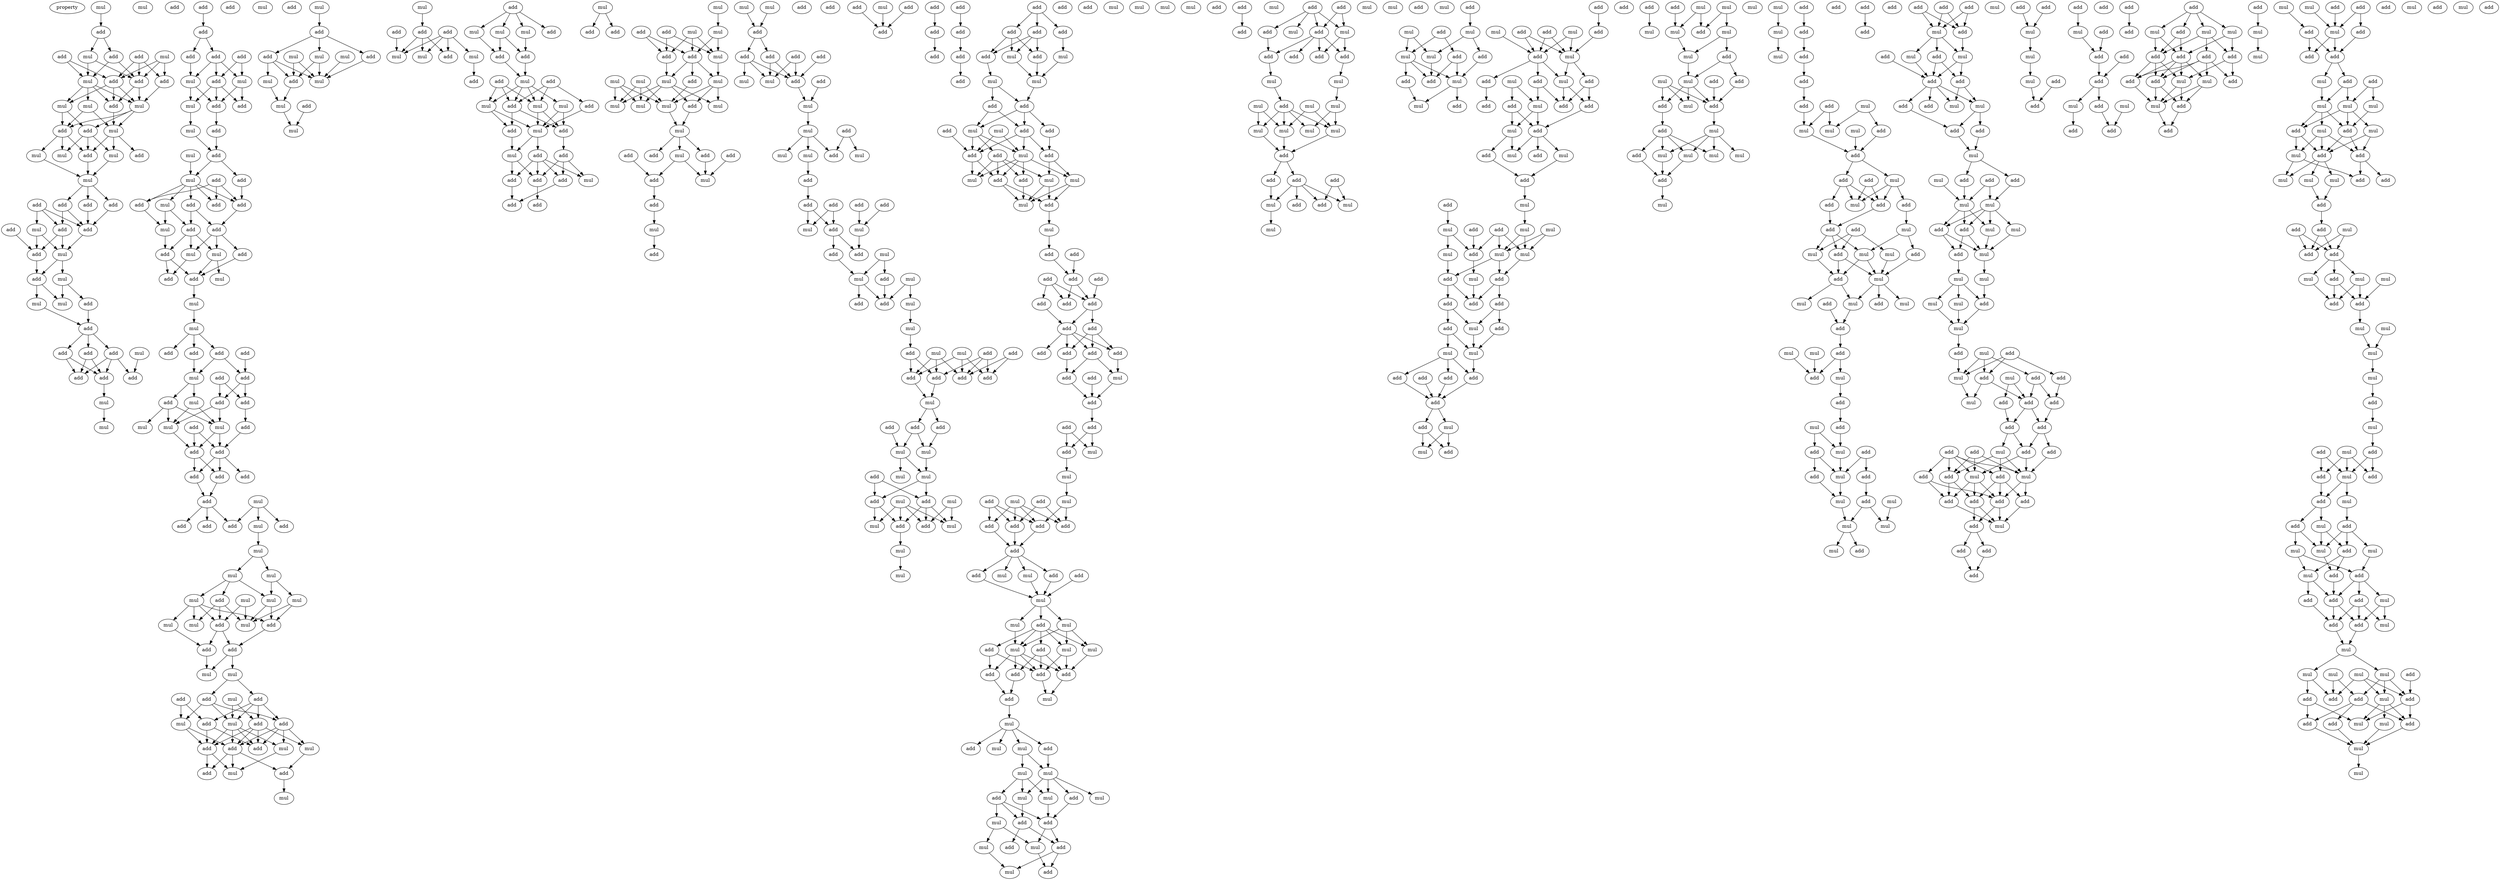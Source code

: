digraph {
    node [fontcolor=black]
    property [mul=2,lf=1.8]
    0 [ label = mul ];
    1 [ label = mul ];
    2 [ label = add ];
    3 [ label = add ];
    4 [ label = add ];
    5 [ label = add ];
    6 [ label = add ];
    7 [ label = mul ];
    8 [ label = mul ];
    9 [ label = add ];
    10 [ label = add ];
    11 [ label = mul ];
    12 [ label = add ];
    13 [ label = add ];
    14 [ label = mul ];
    15 [ label = mul ];
    16 [ label = mul ];
    17 [ label = add ];
    18 [ label = mul ];
    19 [ label = add ];
    20 [ label = add ];
    21 [ label = mul ];
    22 [ label = add ];
    23 [ label = mul ];
    24 [ label = mul ];
    25 [ label = mul ];
    26 [ label = add ];
    27 [ label = add ];
    28 [ label = add ];
    29 [ label = add ];
    30 [ label = add ];
    31 [ label = add ];
    32 [ label = add ];
    33 [ label = mul ];
    34 [ label = mul ];
    35 [ label = add ];
    36 [ label = mul ];
    37 [ label = add ];
    38 [ label = add ];
    39 [ label = mul ];
    40 [ label = mul ];
    41 [ label = add ];
    42 [ label = mul ];
    43 [ label = add ];
    44 [ label = add ];
    45 [ label = add ];
    46 [ label = add ];
    47 [ label = add ];
    48 [ label = add ];
    49 [ label = mul ];
    50 [ label = add ];
    51 [ label = mul ];
    52 [ label = add ];
    53 [ label = add ];
    54 [ label = add ];
    55 [ label = add ];
    56 [ label = mul ];
    57 [ label = mul ];
    58 [ label = add ];
    59 [ label = mul ];
    60 [ label = add ];
    61 [ label = add ];
    62 [ label = mul ];
    63 [ label = add ];
    64 [ label = add ];
    65 [ label = mul ];
    66 [ label = add ];
    67 [ label = add ];
    68 [ label = mul ];
    69 [ label = mul ];
    70 [ label = add ];
    71 [ label = add ];
    72 [ label = add ];
    73 [ label = add ];
    74 [ label = mul ];
    75 [ label = add ];
    76 [ label = add ];
    77 [ label = add ];
    78 [ label = mul ];
    79 [ label = add ];
    80 [ label = add ];
    81 [ label = mul ];
    82 [ label = add ];
    83 [ label = add ];
    84 [ label = mul ];
    85 [ label = mul ];
    86 [ label = mul ];
    87 [ label = add ];
    88 [ label = add ];
    89 [ label = add ];
    90 [ label = add ];
    91 [ label = mul ];
    92 [ label = add ];
    93 [ label = add ];
    94 [ label = mul ];
    95 [ label = add ];
    96 [ label = add ];
    97 [ label = add ];
    98 [ label = add ];
    99 [ label = mul ];
    100 [ label = mul ];
    101 [ label = mul ];
    102 [ label = add ];
    103 [ label = add ];
    104 [ label = add ];
    105 [ label = add ];
    106 [ label = add ];
    107 [ label = add ];
    108 [ label = add ];
    109 [ label = mul ];
    110 [ label = add ];
    111 [ label = add ];
    112 [ label = add ];
    113 [ label = mul ];
    114 [ label = add ];
    115 [ label = mul ];
    116 [ label = mul ];
    117 [ label = mul ];
    118 [ label = mul ];
    119 [ label = add ];
    120 [ label = mul ];
    121 [ label = mul ];
    122 [ label = mul ];
    123 [ label = add ];
    124 [ label = add ];
    125 [ label = mul ];
    126 [ label = mul ];
    127 [ label = mul ];
    128 [ label = add ];
    129 [ label = mul ];
    130 [ label = add ];
    131 [ label = mul ];
    132 [ label = mul ];
    133 [ label = add ];
    134 [ label = add ];
    135 [ label = add ];
    136 [ label = mul ];
    137 [ label = mul ];
    138 [ label = add ];
    139 [ label = add ];
    140 [ label = add ];
    141 [ label = mul ];
    142 [ label = add ];
    143 [ label = add ];
    144 [ label = mul ];
    145 [ label = mul ];
    146 [ label = add ];
    147 [ label = add ];
    148 [ label = mul ];
    149 [ label = add ];
    150 [ label = mul ];
    151 [ label = add ];
    152 [ label = mul ];
    153 [ label = add ];
    154 [ label = add ];
    155 [ label = add ];
    156 [ label = mul ];
    157 [ label = mul ];
    158 [ label = mul ];
    159 [ label = mul ];
    160 [ label = add ];
    161 [ label = mul ];
    162 [ label = mul ];
    163 [ label = add ];
    164 [ label = mul ];
    165 [ label = mul ];
    166 [ label = add ];
    167 [ label = add ];
    168 [ label = add ];
    169 [ label = mul ];
    170 [ label = mul ];
    171 [ label = mul ];
    172 [ label = add ];
    173 [ label = add ];
    174 [ label = add ];
    175 [ label = mul ];
    176 [ label = mul ];
    177 [ label = mul ];
    178 [ label = add ];
    179 [ label = add ];
    180 [ label = add ];
    181 [ label = add ];
    182 [ label = add ];
    183 [ label = mul ];
    184 [ label = mul ];
    185 [ label = mul ];
    186 [ label = mul ];
    187 [ label = add ];
    188 [ label = add ];
    189 [ label = mul ];
    190 [ label = add ];
    191 [ label = add ];
    192 [ label = add ];
    193 [ label = add ];
    194 [ label = mul ];
    195 [ label = add ];
    196 [ label = mul ];
    197 [ label = add ];
    198 [ label = add ];
    199 [ label = add ];
    200 [ label = add ];
    201 [ label = mul ];
    202 [ label = add ];
    203 [ label = add ];
    204 [ label = mul ];
    205 [ label = add ];
    206 [ label = mul ];
    207 [ label = add ];
    208 [ label = mul ];
    209 [ label = mul ];
    210 [ label = add ];
    211 [ label = add ];
    212 [ label = mul ];
    213 [ label = add ];
    214 [ label = mul ];
    215 [ label = mul ];
    216 [ label = mul ];
    217 [ label = mul ];
    218 [ label = mul ];
    219 [ label = mul ];
    220 [ label = mul ];
    221 [ label = add ];
    222 [ label = mul ];
    223 [ label = add ];
    224 [ label = add ];
    225 [ label = mul ];
    226 [ label = add ];
    227 [ label = add ];
    228 [ label = add ];
    229 [ label = mul ];
    230 [ label = add ];
    231 [ label = mul ];
    232 [ label = mul ];
    233 [ label = add ];
    234 [ label = mul ];
    235 [ label = add ];
    236 [ label = add ];
    237 [ label = add ];
    238 [ label = add ];
    239 [ label = add ];
    240 [ label = add ];
    241 [ label = mul ];
    242 [ label = add ];
    243 [ label = mul ];
    244 [ label = mul ];
    245 [ label = add ];
    246 [ label = mul ];
    247 [ label = add ];
    248 [ label = mul ];
    249 [ label = mul ];
    250 [ label = mul ];
    251 [ label = add ];
    252 [ label = add ];
    253 [ label = add ];
    254 [ label = add ];
    255 [ label = add ];
    256 [ label = add ];
    257 [ label = mul ];
    258 [ label = mul ];
    259 [ label = mul ];
    260 [ label = add ];
    261 [ label = add ];
    262 [ label = add ];
    263 [ label = mul ];
    264 [ label = mul ];
    265 [ label = mul ];
    266 [ label = add ];
    267 [ label = add ];
    268 [ label = mul ];
    269 [ label = add ];
    270 [ label = mul ];
    271 [ label = add ];
    272 [ label = mul ];
    273 [ label = add ];
    274 [ label = add ];
    275 [ label = add ];
    276 [ label = add ];
    277 [ label = add ];
    278 [ label = mul ];
    279 [ label = add ];
    280 [ label = add ];
    281 [ label = add ];
    282 [ label = add ];
    283 [ label = mul ];
    284 [ label = mul ];
    285 [ label = mul ];
    286 [ label = mul ];
    287 [ label = add ];
    288 [ label = add ];
    289 [ label = add ];
    290 [ label = mul ];
    291 [ label = mul ];
    292 [ label = add ];
    293 [ label = add ];
    294 [ label = add ];
    295 [ label = mul ];
    296 [ label = mul ];
    297 [ label = mul ];
    298 [ label = add ];
    299 [ label = mul ];
    300 [ label = mul ];
    301 [ label = add ];
    302 [ label = add ];
    303 [ label = add ];
    304 [ label = add ];
    305 [ label = add ];
    306 [ label = add ];
    307 [ label = add ];
    308 [ label = add ];
    309 [ label = add ];
    310 [ label = add ];
    311 [ label = add ];
    312 [ label = add ];
    313 [ label = add ];
    314 [ label = add ];
    315 [ label = mul ];
    316 [ label = mul ];
    317 [ label = add ];
    318 [ label = mul ];
    319 [ label = mul ];
    320 [ label = add ];
    321 [ label = add ];
    322 [ label = mul ];
    323 [ label = add ];
    324 [ label = add ];
    325 [ label = add ];
    326 [ label = mul ];
    327 [ label = add ];
    328 [ label = add ];
    329 [ label = add ];
    330 [ label = mul ];
    331 [ label = add ];
    332 [ label = mul ];
    333 [ label = mul ];
    334 [ label = add ];
    335 [ label = mul ];
    336 [ label = add ];
    337 [ label = mul ];
    338 [ label = add ];
    339 [ label = mul ];
    340 [ label = add ];
    341 [ label = add ];
    342 [ label = add ];
    343 [ label = add ];
    344 [ label = add ];
    345 [ label = add ];
    346 [ label = add ];
    347 [ label = add ];
    348 [ label = add ];
    349 [ label = add ];
    350 [ label = add ];
    351 [ label = add ];
    352 [ label = add ];
    353 [ label = add ];
    354 [ label = mul ];
    355 [ label = add ];
    356 [ label = add ];
    357 [ label = add ];
    358 [ label = add ];
    359 [ label = add ];
    360 [ label = add ];
    361 [ label = mul ];
    362 [ label = mul ];
    363 [ label = mul ];
    364 [ label = add ];
    365 [ label = mul ];
    366 [ label = mul ];
    367 [ label = mul ];
    368 [ label = add ];
    369 [ label = add ];
    370 [ label = mul ];
    371 [ label = add ];
    372 [ label = add ];
    373 [ label = add ];
    374 [ label = add ];
    375 [ label = add ];
    376 [ label = mul ];
    377 [ label = add ];
    378 [ label = add ];
    379 [ label = add ];
    380 [ label = mul ];
    381 [ label = mul ];
    382 [ label = mul ];
    383 [ label = add ];
    384 [ label = mul ];
    385 [ label = mul ];
    386 [ label = add ];
    387 [ label = add ];
    388 [ label = mul ];
    389 [ label = mul ];
    390 [ label = add ];
    391 [ label = add ];
    392 [ label = add ];
    393 [ label = add ];
    394 [ label = add ];
    395 [ label = mul ];
    396 [ label = mul ];
    397 [ label = add ];
    398 [ label = mul ];
    399 [ label = mul ];
    400 [ label = add ];
    401 [ label = mul ];
    402 [ label = mul ];
    403 [ label = mul ];
    404 [ label = mul ];
    405 [ label = mul ];
    406 [ label = add ];
    407 [ label = add ];
    408 [ label = mul ];
    409 [ label = add ];
    410 [ label = add ];
    411 [ label = mul ];
    412 [ label = add ];
    413 [ label = mul ];
    414 [ label = add ];
    415 [ label = mul ];
    416 [ label = add ];
    417 [ label = mul ];
    418 [ label = add ];
    419 [ label = add ];
    420 [ label = add ];
    421 [ label = mul ];
    422 [ label = add ];
    423 [ label = add ];
    424 [ label = add ];
    425 [ label = add ];
    426 [ label = mul ];
    427 [ label = mul ];
    428 [ label = add ];
    429 [ label = add ];
    430 [ label = add ];
    431 [ label = add ];
    432 [ label = mul ];
    433 [ label = mul ];
    434 [ label = mul ];
    435 [ label = mul ];
    436 [ label = add ];
    437 [ label = mul ];
    438 [ label = mul ];
    439 [ label = mul ];
    440 [ label = mul ];
    441 [ label = mul ];
    442 [ label = add ];
    443 [ label = add ];
    444 [ label = add ];
    445 [ label = add ];
    446 [ label = add ];
    447 [ label = mul ];
    448 [ label = mul ];
    449 [ label = add ];
    450 [ label = mul ];
    451 [ label = mul ];
    452 [ label = mul ];
    453 [ label = add ];
    454 [ label = mul ];
    455 [ label = add ];
    456 [ label = mul ];
    457 [ label = add ];
    458 [ label = mul ];
    459 [ label = mul ];
    460 [ label = mul ];
    461 [ label = add ];
    462 [ label = add ];
    463 [ label = mul ];
    464 [ label = add ];
    465 [ label = add ];
    466 [ label = mul ];
    467 [ label = add ];
    468 [ label = add ];
    469 [ label = add ];
    470 [ label = mul ];
    471 [ label = mul ];
    472 [ label = add ];
    473 [ label = add ];
    474 [ label = add ];
    475 [ label = mul ];
    476 [ label = mul ];
    477 [ label = add ];
    478 [ label = add ];
    479 [ label = add ];
    480 [ label = mul ];
    481 [ label = mul ];
    482 [ label = add ];
    483 [ label = add ];
    484 [ label = add ];
    485 [ label = add ];
    486 [ label = mul ];
    487 [ label = add ];
    488 [ label = add ];
    489 [ label = add ];
    490 [ label = mul ];
    491 [ label = add ];
    492 [ label = mul ];
    493 [ label = add ];
    494 [ label = add ];
    495 [ label = mul ];
    496 [ label = mul ];
    497 [ label = mul ];
    498 [ label = add ];
    499 [ label = add ];
    500 [ label = mul ];
    501 [ label = mul ];
    502 [ label = mul ];
    503 [ label = add ];
    504 [ label = mul ];
    505 [ label = add ];
    506 [ label = mul ];
    507 [ label = add ];
    508 [ label = add ];
    509 [ label = add ];
    510 [ label = add ];
    511 [ label = add ];
    512 [ label = add ];
    513 [ label = mul ];
    514 [ label = mul ];
    515 [ label = mul ];
    516 [ label = add ];
    517 [ label = add ];
    518 [ label = add ];
    519 [ label = add ];
    520 [ label = add ];
    521 [ label = mul ];
    522 [ label = add ];
    523 [ label = add ];
    524 [ label = add ];
    525 [ label = mul ];
    526 [ label = mul ];
    527 [ label = add ];
    528 [ label = mul ];
    529 [ label = mul ];
    530 [ label = add ];
    531 [ label = mul ];
    532 [ label = mul ];
    533 [ label = mul ];
    534 [ label = add ];
    535 [ label = mul ];
    536 [ label = add ];
    537 [ label = mul ];
    538 [ label = add ];
    539 [ label = mul ];
    540 [ label = add ];
    541 [ label = mul ];
    542 [ label = add ];
    543 [ label = mul ];
    544 [ label = add ];
    545 [ label = mul ];
    546 [ label = mul ];
    547 [ label = add ];
    548 [ label = mul ];
    549 [ label = mul ];
    550 [ label = add ];
    551 [ label = mul ];
    552 [ label = mul ];
    553 [ label = add ];
    554 [ label = add ];
    555 [ label = mul ];
    556 [ label = add ];
    557 [ label = mul ];
    558 [ label = add ];
    559 [ label = add ];
    560 [ label = add ];
    561 [ label = mul ];
    562 [ label = add ];
    563 [ label = mul ];
    564 [ label = mul ];
    565 [ label = add ];
    566 [ label = mul ];
    567 [ label = add ];
    568 [ label = add ];
    569 [ label = mul ];
    570 [ label = add ];
    571 [ label = add ];
    572 [ label = mul ];
    573 [ label = add ];
    574 [ label = add ];
    575 [ label = add ];
    576 [ label = mul ];
    577 [ label = add ];
    578 [ label = mul ];
    579 [ label = add ];
    580 [ label = mul ];
    581 [ label = add ];
    582 [ label = mul ];
    583 [ label = mul ];
    584 [ label = add ];
    585 [ label = mul ];
    586 [ label = mul ];
    587 [ label = add ];
    588 [ label = add ];
    589 [ label = mul ];
    590 [ label = add ];
    591 [ label = add ];
    592 [ label = mul ];
    593 [ label = mul ];
    594 [ label = add ];
    595 [ label = add ];
    596 [ label = add ];
    597 [ label = mul ];
    598 [ label = add ];
    599 [ label = mul ];
    600 [ label = add ];
    601 [ label = add ];
    602 [ label = add ];
    603 [ label = mul ];
    604 [ label = add ];
    605 [ label = mul ];
    606 [ label = add ];
    607 [ label = add ];
    608 [ label = mul ];
    609 [ label = add ];
    610 [ label = mul ];
    611 [ label = mul ];
    612 [ label = mul ];
    613 [ label = add ];
    614 [ label = mul ];
    615 [ label = add ];
    616 [ label = add ];
    617 [ label = add ];
    618 [ label = mul ];
    619 [ label = add ];
    620 [ label = add ];
    621 [ label = mul ];
    622 [ label = add ];
    623 [ label = mul ];
    624 [ label = mul ];
    625 [ label = add ];
    626 [ label = add ];
    627 [ label = mul ];
    628 [ label = add ];
    629 [ label = add ];
    630 [ label = mul ];
    631 [ label = add ];
    632 [ label = add ];
    633 [ label = mul ];
    634 [ label = mul ];
    635 [ label = add ];
    636 [ label = add ];
    637 [ label = add ];
    638 [ label = mul ];
    639 [ label = mul ];
    640 [ label = mul ];
    641 [ label = mul ];
    642 [ label = add ];
    643 [ label = add ];
    644 [ label = mul ];
    645 [ label = add ];
    646 [ label = mul ];
    647 [ label = mul ];
    648 [ label = add ];
    649 [ label = mul ];
    650 [ label = mul ];
    651 [ label = mul ];
    652 [ label = add ];
    653 [ label = mul ];
    654 [ label = add ];
    655 [ label = mul ];
    656 [ label = mul ];
    657 [ label = add ];
    658 [ label = add ];
    659 [ label = add ];
    660 [ label = add ];
    661 [ label = add ];
    662 [ label = add ];
    663 [ label = mul ];
    664 [ label = add ];
    665 [ label = add ];
    666 [ label = mul ];
    667 [ label = add ];
    668 [ label = add ];
    669 [ label = add ];
    670 [ label = add ];
    671 [ label = add ];
    672 [ label = mul ];
    673 [ label = add ];
    674 [ label = add ];
    675 [ label = mul ];
    676 [ label = add ];
    677 [ label = add ];
    678 [ label = add ];
    679 [ label = add ];
    680 [ label = mul ];
    681 [ label = add ];
    682 [ label = add ];
    683 [ label = add ];
    684 [ label = add ];
    685 [ label = add ];
    686 [ label = add ];
    687 [ label = mul ];
    688 [ label = mul ];
    689 [ label = add ];
    690 [ label = mul ];
    691 [ label = add ];
    692 [ label = add ];
    693 [ label = mul ];
    694 [ label = add ];
    695 [ label = add ];
    696 [ label = add ];
    697 [ label = add ];
    698 [ label = mul ];
    699 [ label = mul ];
    700 [ label = add ];
    701 [ label = add ];
    702 [ label = add ];
    703 [ label = add ];
    704 [ label = add ];
    705 [ label = add ];
    706 [ label = add ];
    707 [ label = mul ];
    708 [ label = add ];
    709 [ label = mul ];
    710 [ label = mul ];
    711 [ label = add ];
    712 [ label = add ];
    713 [ label = add ];
    714 [ label = add ];
    715 [ label = add ];
    716 [ label = add ];
    717 [ label = mul ];
    718 [ label = mul ];
    719 [ label = add ];
    720 [ label = add ];
    721 [ label = add ];
    722 [ label = mul ];
    723 [ label = add ];
    724 [ label = mul ];
    725 [ label = mul ];
    726 [ label = mul ];
    727 [ label = mul ];
    728 [ label = add ];
    729 [ label = add ];
    730 [ label = add ];
    731 [ label = mul ];
    732 [ label = add ];
    733 [ label = add ];
    734 [ label = add ];
    735 [ label = add ];
    736 [ label = add ];
    737 [ label = add ];
    738 [ label = mul ];
    739 [ label = mul ];
    740 [ label = mul ];
    741 [ label = mul ];
    742 [ label = add ];
    743 [ label = mul ];
    744 [ label = mul ];
    745 [ label = add ];
    746 [ label = add ];
    747 [ label = add ];
    748 [ label = mul ];
    749 [ label = mul ];
    750 [ label = mul ];
    751 [ label = add ];
    752 [ label = mul ];
    753 [ label = add ];
    754 [ label = add ];
    755 [ label = add ];
    756 [ label = add ];
    757 [ label = mul ];
    758 [ label = add ];
    759 [ label = add ];
    760 [ label = mul ];
    761 [ label = add ];
    762 [ label = mul ];
    763 [ label = mul ];
    764 [ label = add ];
    765 [ label = add ];
    766 [ label = mul ];
    767 [ label = mul ];
    768 [ label = mul ];
    769 [ label = mul ];
    770 [ label = add ];
    771 [ label = mul ];
    772 [ label = add ];
    773 [ label = mul ];
    774 [ label = mul ];
    775 [ label = mul ];
    776 [ label = add ];
    777 [ label = add ];
    778 [ label = add ];
    779 [ label = add ];
    780 [ label = mul ];
    781 [ label = add ];
    782 [ label = mul ];
    783 [ label = add ];
    784 [ label = mul ];
    785 [ label = add ];
    786 [ label = add ];
    787 [ label = mul ];
    788 [ label = add ];
    789 [ label = mul ];
    790 [ label = mul ];
    791 [ label = add ];
    792 [ label = add ];
    793 [ label = mul ];
    794 [ label = add ];
    795 [ label = add ];
    796 [ label = mul ];
    797 [ label = add ];
    798 [ label = add ];
    799 [ label = mul ];
    800 [ label = add ];
    801 [ label = mul ];
    802 [ label = mul ];
    803 [ label = mul ];
    804 [ label = mul ];
    805 [ label = add ];
    806 [ label = mul ];
    807 [ label = add ];
    808 [ label = add ];
    809 [ label = add ];
    810 [ label = mul ];
    811 [ label = add ];
    812 [ label = mul ];
    813 [ label = add ];
    814 [ label = add ];
    815 [ label = add ];
    816 [ label = mul ];
    817 [ label = mul ];
    818 [ label = mul ];
    0 -> 3 [ name = 0 ];
    3 -> 5 [ name = 1 ];
    3 -> 7 [ name = 2 ];
    4 -> 10 [ name = 3 ];
    4 -> 11 [ name = 4 ];
    5 -> 9 [ name = 5 ];
    5 -> 11 [ name = 6 ];
    6 -> 9 [ name = 7 ];
    6 -> 10 [ name = 8 ];
    6 -> 12 [ name = 9 ];
    7 -> 9 [ name = 10 ];
    7 -> 11 [ name = 11 ];
    8 -> 9 [ name = 12 ];
    8 -> 10 [ name = 13 ];
    8 -> 12 [ name = 14 ];
    9 -> 13 [ name = 15 ];
    9 -> 16 [ name = 16 ];
    10 -> 13 [ name = 17 ];
    10 -> 14 [ name = 18 ];
    10 -> 16 [ name = 19 ];
    11 -> 13 [ name = 20 ];
    11 -> 14 [ name = 21 ];
    11 -> 15 [ name = 22 ];
    11 -> 16 [ name = 23 ];
    12 -> 16 [ name = 24 ];
    13 -> 18 [ name = 25 ];
    14 -> 17 [ name = 26 ];
    14 -> 19 [ name = 27 ];
    15 -> 18 [ name = 28 ];
    15 -> 19 [ name = 29 ];
    16 -> 17 [ name = 30 ];
    16 -> 18 [ name = 31 ];
    16 -> 19 [ name = 32 ];
    17 -> 20 [ name = 33 ];
    17 -> 21 [ name = 34 ];
    17 -> 23 [ name = 35 ];
    18 -> 20 [ name = 36 ];
    18 -> 21 [ name = 37 ];
    18 -> 22 [ name = 38 ];
    19 -> 20 [ name = 39 ];
    19 -> 23 [ name = 40 ];
    19 -> 24 [ name = 41 ];
    20 -> 25 [ name = 42 ];
    21 -> 25 [ name = 43 ];
    24 -> 25 [ name = 44 ];
    25 -> 26 [ name = 45 ];
    25 -> 27 [ name = 46 ];
    25 -> 29 [ name = 47 ];
    26 -> 30 [ name = 48 ];
    27 -> 30 [ name = 49 ];
    27 -> 32 [ name = 50 ];
    28 -> 30 [ name = 51 ];
    28 -> 32 [ name = 52 ];
    28 -> 33 [ name = 53 ];
    29 -> 30 [ name = 54 ];
    30 -> 34 [ name = 55 ];
    31 -> 35 [ name = 56 ];
    32 -> 34 [ name = 57 ];
    32 -> 35 [ name = 58 ];
    33 -> 34 [ name = 59 ];
    33 -> 35 [ name = 60 ];
    34 -> 36 [ name = 61 ];
    34 -> 37 [ name = 62 ];
    35 -> 37 [ name = 63 ];
    36 -> 38 [ name = 64 ];
    36 -> 39 [ name = 65 ];
    37 -> 39 [ name = 66 ];
    37 -> 40 [ name = 67 ];
    38 -> 41 [ name = 68 ];
    40 -> 41 [ name = 69 ];
    41 -> 43 [ name = 70 ];
    41 -> 44 [ name = 71 ];
    41 -> 45 [ name = 72 ];
    42 -> 47 [ name = 73 ];
    43 -> 46 [ name = 74 ];
    43 -> 48 [ name = 75 ];
    44 -> 46 [ name = 76 ];
    44 -> 48 [ name = 77 ];
    45 -> 46 [ name = 78 ];
    45 -> 47 [ name = 79 ];
    45 -> 48 [ name = 80 ];
    48 -> 49 [ name = 81 ];
    49 -> 51 [ name = 82 ];
    50 -> 52 [ name = 83 ];
    52 -> 54 [ name = 84 ];
    52 -> 55 [ name = 85 ];
    53 -> 56 [ name = 86 ];
    53 -> 58 [ name = 87 ];
    54 -> 56 [ name = 88 ];
    54 -> 57 [ name = 89 ];
    54 -> 58 [ name = 90 ];
    55 -> 57 [ name = 91 ];
    56 -> 60 [ name = 92 ];
    56 -> 61 [ name = 93 ];
    57 -> 59 [ name = 94 ];
    57 -> 60 [ name = 95 ];
    58 -> 59 [ name = 96 ];
    58 -> 60 [ name = 97 ];
    58 -> 61 [ name = 98 ];
    59 -> 62 [ name = 99 ];
    60 -> 63 [ name = 100 ];
    62 -> 64 [ name = 101 ];
    63 -> 64 [ name = 102 ];
    64 -> 67 [ name = 103 ];
    64 -> 68 [ name = 104 ];
    65 -> 68 [ name = 105 ];
    66 -> 70 [ name = 106 ];
    66 -> 72 [ name = 107 ];
    66 -> 73 [ name = 108 ];
    67 -> 73 [ name = 109 ];
    68 -> 69 [ name = 110 ];
    68 -> 70 [ name = 111 ];
    68 -> 71 [ name = 112 ];
    68 -> 72 [ name = 113 ];
    68 -> 73 [ name = 114 ];
    69 -> 74 [ name = 115 ];
    69 -> 75 [ name = 116 ];
    70 -> 74 [ name = 117 ];
    71 -> 75 [ name = 118 ];
    71 -> 77 [ name = 119 ];
    73 -> 77 [ name = 120 ];
    74 -> 79 [ name = 121 ];
    75 -> 78 [ name = 122 ];
    75 -> 79 [ name = 123 ];
    75 -> 81 [ name = 124 ];
    77 -> 78 [ name = 125 ];
    77 -> 80 [ name = 126 ];
    77 -> 81 [ name = 127 ];
    78 -> 82 [ name = 128 ];
    79 -> 82 [ name = 129 ];
    79 -> 83 [ name = 130 ];
    80 -> 83 [ name = 131 ];
    81 -> 83 [ name = 132 ];
    81 -> 84 [ name = 133 ];
    83 -> 85 [ name = 134 ];
    85 -> 86 [ name = 135 ];
    86 -> 87 [ name = 136 ];
    86 -> 89 [ name = 137 ];
    86 -> 90 [ name = 138 ];
    88 -> 92 [ name = 139 ];
    89 -> 91 [ name = 140 ];
    90 -> 91 [ name = 141 ];
    90 -> 92 [ name = 142 ];
    91 -> 94 [ name = 143 ];
    91 -> 96 [ name = 144 ];
    92 -> 95 [ name = 145 ];
    92 -> 97 [ name = 146 ];
    93 -> 95 [ name = 147 ];
    93 -> 97 [ name = 148 ];
    94 -> 99 [ name = 149 ];
    94 -> 100 [ name = 150 ];
    95 -> 99 [ name = 151 ];
    95 -> 100 [ name = 152 ];
    96 -> 99 [ name = 153 ];
    96 -> 100 [ name = 154 ];
    96 -> 101 [ name = 155 ];
    97 -> 98 [ name = 156 ];
    98 -> 104 [ name = 157 ];
    99 -> 103 [ name = 158 ];
    99 -> 104 [ name = 159 ];
    100 -> 103 [ name = 160 ];
    102 -> 103 [ name = 161 ];
    102 -> 104 [ name = 162 ];
    103 -> 106 [ name = 163 ];
    103 -> 107 [ name = 164 ];
    104 -> 105 [ name = 165 ];
    104 -> 106 [ name = 166 ];
    104 -> 107 [ name = 167 ];
    106 -> 108 [ name = 168 ];
    107 -> 108 [ name = 169 ];
    108 -> 110 [ name = 170 ];
    108 -> 112 [ name = 171 ];
    108 -> 114 [ name = 172 ];
    109 -> 111 [ name = 173 ];
    109 -> 112 [ name = 174 ];
    109 -> 113 [ name = 175 ];
    113 -> 115 [ name = 176 ];
    115 -> 116 [ name = 177 ];
    115 -> 117 [ name = 178 ];
    116 -> 121 [ name = 179 ];
    116 -> 122 [ name = 180 ];
    117 -> 118 [ name = 181 ];
    117 -> 119 [ name = 182 ];
    117 -> 121 [ name = 183 ];
    118 -> 123 [ name = 184 ];
    118 -> 124 [ name = 185 ];
    118 -> 125 [ name = 186 ];
    118 -> 126 [ name = 187 ];
    119 -> 124 [ name = 188 ];
    119 -> 125 [ name = 189 ];
    119 -> 127 [ name = 190 ];
    120 -> 124 [ name = 191 ];
    120 -> 127 [ name = 192 ];
    121 -> 123 [ name = 193 ];
    121 -> 127 [ name = 194 ];
    122 -> 123 [ name = 195 ];
    122 -> 127 [ name = 196 ];
    123 -> 130 [ name = 197 ];
    124 -> 128 [ name = 198 ];
    124 -> 130 [ name = 199 ];
    126 -> 128 [ name = 200 ];
    128 -> 132 [ name = 201 ];
    130 -> 131 [ name = 202 ];
    130 -> 132 [ name = 203 ];
    131 -> 133 [ name = 204 ];
    131 -> 134 [ name = 205 ];
    133 -> 138 [ name = 206 ];
    133 -> 139 [ name = 207 ];
    133 -> 140 [ name = 208 ];
    133 -> 141 [ name = 209 ];
    134 -> 137 [ name = 210 ];
    134 -> 139 [ name = 211 ];
    134 -> 141 [ name = 212 ];
    135 -> 137 [ name = 213 ];
    135 -> 138 [ name = 214 ];
    136 -> 140 [ name = 215 ];
    136 -> 141 [ name = 216 ];
    137 -> 142 [ name = 217 ];
    137 -> 143 [ name = 218 ];
    138 -> 142 [ name = 219 ];
    138 -> 146 [ name = 220 ];
    139 -> 143 [ name = 221 ];
    139 -> 144 [ name = 222 ];
    139 -> 145 [ name = 223 ];
    139 -> 146 [ name = 224 ];
    140 -> 142 [ name = 225 ];
    140 -> 143 [ name = 226 ];
    140 -> 144 [ name = 227 ];
    140 -> 146 [ name = 228 ];
    141 -> 142 [ name = 229 ];
    141 -> 143 [ name = 230 ];
    141 -> 145 [ name = 231 ];
    141 -> 146 [ name = 232 ];
    142 -> 147 [ name = 233 ];
    142 -> 148 [ name = 234 ];
    143 -> 147 [ name = 235 ];
    143 -> 148 [ name = 236 ];
    143 -> 149 [ name = 237 ];
    144 -> 149 [ name = 238 ];
    145 -> 148 [ name = 239 ];
    149 -> 150 [ name = 240 ];
    152 -> 153 [ name = 241 ];
    153 -> 154 [ name = 242 ];
    153 -> 155 [ name = 243 ];
    153 -> 156 [ name = 244 ];
    154 -> 159 [ name = 245 ];
    155 -> 159 [ name = 246 ];
    155 -> 160 [ name = 247 ];
    155 -> 161 [ name = 248 ];
    156 -> 159 [ name = 249 ];
    156 -> 160 [ name = 250 ];
    157 -> 159 [ name = 251 ];
    157 -> 160 [ name = 252 ];
    158 -> 159 [ name = 253 ];
    160 -> 162 [ name = 254 ];
    161 -> 162 [ name = 255 ];
    162 -> 164 [ name = 256 ];
    163 -> 164 [ name = 257 ];
    165 -> 167 [ name = 258 ];
    166 -> 169 [ name = 259 ];
    167 -> 169 [ name = 260 ];
    167 -> 171 [ name = 261 ];
    167 -> 172 [ name = 262 ];
    168 -> 169 [ name = 263 ];
    168 -> 170 [ name = 264 ];
    168 -> 171 [ name = 265 ];
    168 -> 172 [ name = 266 ];
    170 -> 173 [ name = 267 ];
    174 -> 175 [ name = 268 ];
    174 -> 176 [ name = 269 ];
    174 -> 177 [ name = 270 ];
    174 -> 178 [ name = 271 ];
    175 -> 179 [ name = 272 ];
    176 -> 180 [ name = 273 ];
    177 -> 179 [ name = 274 ];
    177 -> 180 [ name = 275 ];
    179 -> 183 [ name = 276 ];
    180 -> 183 [ name = 277 ];
    181 -> 186 [ name = 278 ];
    181 -> 187 [ name = 279 ];
    181 -> 188 [ name = 280 ];
    182 -> 185 [ name = 281 ];
    182 -> 186 [ name = 282 ];
    182 -> 187 [ name = 283 ];
    183 -> 184 [ name = 284 ];
    183 -> 185 [ name = 285 ];
    183 -> 186 [ name = 286 ];
    183 -> 187 [ name = 287 ];
    184 -> 189 [ name = 288 ];
    184 -> 191 [ name = 289 ];
    185 -> 189 [ name = 290 ];
    185 -> 190 [ name = 291 ];
    186 -> 189 [ name = 292 ];
    186 -> 191 [ name = 293 ];
    187 -> 190 [ name = 294 ];
    187 -> 191 [ name = 295 ];
    188 -> 189 [ name = 296 ];
    189 -> 193 [ name = 297 ];
    189 -> 194 [ name = 298 ];
    190 -> 194 [ name = 299 ];
    191 -> 192 [ name = 300 ];
    192 -> 195 [ name = 301 ];
    192 -> 196 [ name = 302 ];
    192 -> 198 [ name = 303 ];
    193 -> 195 [ name = 304 ];
    193 -> 196 [ name = 305 ];
    193 -> 197 [ name = 306 ];
    193 -> 198 [ name = 307 ];
    194 -> 197 [ name = 308 ];
    194 -> 198 [ name = 309 ];
    195 -> 199 [ name = 310 ];
    197 -> 199 [ name = 311 ];
    198 -> 200 [ name = 312 ];
    201 -> 202 [ name = 313 ];
    201 -> 203 [ name = 314 ];
    204 -> 206 [ name = 315 ];
    205 -> 210 [ name = 316 ];
    205 -> 211 [ name = 317 ];
    206 -> 209 [ name = 318 ];
    206 -> 210 [ name = 319 ];
    207 -> 209 [ name = 320 ];
    207 -> 211 [ name = 321 ];
    208 -> 209 [ name = 322 ];
    208 -> 210 [ name = 323 ];
    208 -> 211 [ name = 324 ];
    209 -> 215 [ name = 325 ];
    210 -> 212 [ name = 326 ];
    210 -> 213 [ name = 327 ];
    210 -> 215 [ name = 328 ];
    211 -> 212 [ name = 329 ];
    212 -> 217 [ name = 330 ];
    212 -> 218 [ name = 331 ];
    212 -> 219 [ name = 332 ];
    212 -> 221 [ name = 333 ];
    213 -> 220 [ name = 334 ];
    214 -> 217 [ name = 335 ];
    214 -> 219 [ name = 336 ];
    214 -> 220 [ name = 337 ];
    215 -> 218 [ name = 338 ];
    215 -> 220 [ name = 339 ];
    215 -> 221 [ name = 340 ];
    216 -> 217 [ name = 341 ];
    216 -> 219 [ name = 342 ];
    216 -> 220 [ name = 343 ];
    220 -> 222 [ name = 344 ];
    221 -> 222 [ name = 345 ];
    222 -> 224 [ name = 346 ];
    222 -> 225 [ name = 347 ];
    222 -> 226 [ name = 348 ];
    223 -> 229 [ name = 349 ];
    225 -> 228 [ name = 350 ];
    225 -> 229 [ name = 351 ];
    226 -> 229 [ name = 352 ];
    227 -> 228 [ name = 353 ];
    228 -> 230 [ name = 354 ];
    230 -> 231 [ name = 355 ];
    231 -> 233 [ name = 356 ];
    232 -> 235 [ name = 357 ];
    234 -> 235 [ name = 358 ];
    235 -> 237 [ name = 359 ];
    235 -> 239 [ name = 360 ];
    236 -> 242 [ name = 361 ];
    236 -> 243 [ name = 362 ];
    237 -> 241 [ name = 363 ];
    237 -> 242 [ name = 364 ];
    237 -> 243 [ name = 365 ];
    238 -> 242 [ name = 366 ];
    239 -> 242 [ name = 367 ];
    239 -> 243 [ name = 368 ];
    240 -> 244 [ name = 369 ];
    242 -> 244 [ name = 370 ];
    244 -> 246 [ name = 371 ];
    245 -> 247 [ name = 372 ];
    245 -> 250 [ name = 373 ];
    246 -> 247 [ name = 374 ];
    246 -> 248 [ name = 375 ];
    246 -> 249 [ name = 376 ];
    249 -> 251 [ name = 377 ];
    251 -> 255 [ name = 378 ];
    252 -> 256 [ name = 379 ];
    252 -> 258 [ name = 380 ];
    253 -> 257 [ name = 381 ];
    254 -> 257 [ name = 382 ];
    255 -> 256 [ name = 383 ];
    255 -> 258 [ name = 384 ];
    256 -> 260 [ name = 385 ];
    256 -> 261 [ name = 386 ];
    257 -> 260 [ name = 387 ];
    259 -> 262 [ name = 388 ];
    259 -> 264 [ name = 389 ];
    261 -> 264 [ name = 390 ];
    262 -> 266 [ name = 391 ];
    263 -> 265 [ name = 392 ];
    263 -> 266 [ name = 393 ];
    264 -> 266 [ name = 394 ];
    264 -> 267 [ name = 395 ];
    265 -> 268 [ name = 396 ];
    268 -> 269 [ name = 397 ];
    269 -> 276 [ name = 398 ];
    269 -> 277 [ name = 399 ];
    270 -> 275 [ name = 400 ];
    270 -> 276 [ name = 401 ];
    270 -> 277 [ name = 402 ];
    271 -> 274 [ name = 403 ];
    271 -> 275 [ name = 404 ];
    271 -> 277 [ name = 405 ];
    272 -> 274 [ name = 406 ];
    272 -> 275 [ name = 407 ];
    272 -> 276 [ name = 408 ];
    273 -> 274 [ name = 409 ];
    273 -> 275 [ name = 410 ];
    276 -> 278 [ name = 411 ];
    277 -> 278 [ name = 412 ];
    278 -> 279 [ name = 413 ];
    278 -> 281 [ name = 414 ];
    279 -> 284 [ name = 415 ];
    281 -> 283 [ name = 416 ];
    281 -> 284 [ name = 417 ];
    282 -> 283 [ name = 418 ];
    283 -> 285 [ name = 419 ];
    283 -> 286 [ name = 420 ];
    284 -> 285 [ name = 421 ];
    285 -> 288 [ name = 422 ];
    285 -> 292 [ name = 423 ];
    287 -> 288 [ name = 424 ];
    287 -> 292 [ name = 425 ];
    288 -> 293 [ name = 426 ];
    288 -> 296 [ name = 427 ];
    290 -> 293 [ name = 428 ];
    290 -> 294 [ name = 429 ];
    290 -> 295 [ name = 430 ];
    290 -> 296 [ name = 431 ];
    291 -> 294 [ name = 432 ];
    291 -> 295 [ name = 433 ];
    292 -> 293 [ name = 434 ];
    292 -> 294 [ name = 435 ];
    292 -> 295 [ name = 436 ];
    293 -> 297 [ name = 437 ];
    297 -> 299 [ name = 438 ];
    298 -> 303 [ name = 439 ];
    300 -> 303 [ name = 440 ];
    301 -> 305 [ name = 441 ];
    302 -> 303 [ name = 442 ];
    304 -> 307 [ name = 443 ];
    305 -> 306 [ name = 444 ];
    307 -> 308 [ name = 445 ];
    308 -> 309 [ name = 446 ];
    310 -> 311 [ name = 447 ];
    310 -> 312 [ name = 448 ];
    310 -> 313 [ name = 449 ];
    311 -> 314 [ name = 450 ];
    311 -> 316 [ name = 451 ];
    311 -> 317 [ name = 452 ];
    312 -> 315 [ name = 453 ];
    313 -> 314 [ name = 454 ];
    313 -> 316 [ name = 455 ];
    313 -> 317 [ name = 456 ];
    314 -> 318 [ name = 457 ];
    315 -> 318 [ name = 458 ];
    316 -> 318 [ name = 459 ];
    317 -> 319 [ name = 460 ];
    318 -> 321 [ name = 461 ];
    319 -> 320 [ name = 462 ];
    319 -> 321 [ name = 463 ];
    320 -> 325 [ name = 464 ];
    320 -> 326 [ name = 465 ];
    321 -> 324 [ name = 466 ];
    321 -> 325 [ name = 467 ];
    321 -> 326 [ name = 468 ];
    322 -> 327 [ name = 469 ];
    322 -> 330 [ name = 470 ];
    323 -> 327 [ name = 471 ];
    324 -> 329 [ name = 472 ];
    325 -> 327 [ name = 473 ];
    325 -> 329 [ name = 474 ];
    325 -> 330 [ name = 475 ];
    326 -> 327 [ name = 476 ];
    326 -> 328 [ name = 477 ];
    326 -> 330 [ name = 478 ];
    327 -> 331 [ name = 479 ];
    327 -> 333 [ name = 480 ];
    328 -> 331 [ name = 481 ];
    328 -> 333 [ name = 482 ];
    328 -> 334 [ name = 483 ];
    328 -> 335 [ name = 484 ];
    329 -> 332 [ name = 485 ];
    329 -> 335 [ name = 486 ];
    330 -> 331 [ name = 487 ];
    330 -> 332 [ name = 488 ];
    330 -> 333 [ name = 489 ];
    330 -> 334 [ name = 490 ];
    331 -> 336 [ name = 491 ];
    331 -> 337 [ name = 492 ];
    332 -> 336 [ name = 493 ];
    332 -> 337 [ name = 494 ];
    334 -> 337 [ name = 495 ];
    335 -> 336 [ name = 496 ];
    335 -> 337 [ name = 497 ];
    336 -> 339 [ name = 498 ];
    339 -> 340 [ name = 499 ];
    340 -> 343 [ name = 500 ];
    341 -> 343 [ name = 501 ];
    342 -> 347 [ name = 502 ];
    343 -> 345 [ name = 503 ];
    343 -> 347 [ name = 504 ];
    344 -> 345 [ name = 505 ];
    344 -> 346 [ name = 506 ];
    344 -> 347 [ name = 507 ];
    346 -> 349 [ name = 508 ];
    347 -> 348 [ name = 509 ];
    347 -> 349 [ name = 510 ];
    348 -> 350 [ name = 511 ];
    348 -> 351 [ name = 512 ];
    348 -> 353 [ name = 513 ];
    349 -> 350 [ name = 514 ];
    349 -> 351 [ name = 515 ];
    349 -> 352 [ name = 516 ];
    349 -> 353 [ name = 517 ];
    350 -> 354 [ name = 518 ];
    351 -> 356 [ name = 519 ];
    353 -> 354 [ name = 520 ];
    353 -> 356 [ name = 521 ];
    354 -> 358 [ name = 522 ];
    355 -> 358 [ name = 523 ];
    356 -> 358 [ name = 524 ];
    358 -> 359 [ name = 525 ];
    359 -> 363 [ name = 526 ];
    359 -> 364 [ name = 527 ];
    360 -> 363 [ name = 528 ];
    360 -> 364 [ name = 529 ];
    364 -> 365 [ name = 530 ];
    365 -> 366 [ name = 531 ];
    366 -> 372 [ name = 532 ];
    366 -> 374 [ name = 533 ];
    367 -> 371 [ name = 534 ];
    367 -> 372 [ name = 535 ];
    367 -> 373 [ name = 536 ];
    367 -> 374 [ name = 537 ];
    368 -> 371 [ name = 538 ];
    368 -> 372 [ name = 539 ];
    368 -> 373 [ name = 540 ];
    369 -> 371 [ name = 541 ];
    369 -> 374 [ name = 542 ];
    371 -> 375 [ name = 543 ];
    372 -> 375 [ name = 544 ];
    373 -> 375 [ name = 545 ];
    375 -> 376 [ name = 546 ];
    375 -> 377 [ name = 547 ];
    375 -> 379 [ name = 548 ];
    375 -> 380 [ name = 549 ];
    376 -> 381 [ name = 550 ];
    377 -> 381 [ name = 551 ];
    378 -> 381 [ name = 552 ];
    379 -> 381 [ name = 553 ];
    381 -> 382 [ name = 554 ];
    381 -> 383 [ name = 555 ];
    381 -> 384 [ name = 556 ];
    382 -> 385 [ name = 557 ];
    382 -> 388 [ name = 558 ];
    382 -> 389 [ name = 559 ];
    383 -> 385 [ name = 560 ];
    383 -> 386 [ name = 561 ];
    383 -> 387 [ name = 562 ];
    383 -> 388 [ name = 563 ];
    383 -> 389 [ name = 564 ];
    384 -> 385 [ name = 565 ];
    385 -> 390 [ name = 566 ];
    385 -> 391 [ name = 567 ];
    385 -> 392 [ name = 568 ];
    385 -> 393 [ name = 569 ];
    386 -> 390 [ name = 570 ];
    386 -> 391 [ name = 571 ];
    387 -> 391 [ name = 572 ];
    387 -> 392 [ name = 573 ];
    387 -> 393 [ name = 574 ];
    388 -> 391 [ name = 575 ];
    388 -> 393 [ name = 576 ];
    389 -> 393 [ name = 577 ];
    390 -> 394 [ name = 578 ];
    391 -> 395 [ name = 579 ];
    392 -> 394 [ name = 580 ];
    393 -> 395 [ name = 581 ];
    394 -> 396 [ name = 582 ];
    396 -> 397 [ name = 583 ];
    396 -> 398 [ name = 584 ];
    396 -> 399 [ name = 585 ];
    396 -> 400 [ name = 586 ];
    399 -> 401 [ name = 587 ];
    399 -> 402 [ name = 588 ];
    400 -> 401 [ name = 589 ];
    401 -> 403 [ name = 590 ];
    401 -> 404 [ name = 591 ];
    401 -> 405 [ name = 592 ];
    401 -> 407 [ name = 593 ];
    402 -> 403 [ name = 594 ];
    402 -> 405 [ name = 595 ];
    402 -> 406 [ name = 596 ];
    403 -> 410 [ name = 597 ];
    405 -> 409 [ name = 598 ];
    406 -> 408 [ name = 599 ];
    406 -> 409 [ name = 600 ];
    406 -> 410 [ name = 601 ];
    407 -> 409 [ name = 602 ];
    408 -> 411 [ name = 603 ];
    408 -> 413 [ name = 604 ];
    409 -> 411 [ name = 605 ];
    409 -> 412 [ name = 606 ];
    410 -> 412 [ name = 607 ];
    410 -> 414 [ name = 608 ];
    411 -> 416 [ name = 609 ];
    412 -> 415 [ name = 610 ];
    412 -> 416 [ name = 611 ];
    413 -> 415 [ name = 612 ];
    419 -> 420 [ name = 613 ];
    422 -> 424 [ name = 614 ];
    422 -> 425 [ name = 615 ];
    422 -> 426 [ name = 616 ];
    422 -> 427 [ name = 617 ];
    423 -> 425 [ name = 618 ];
    423 -> 427 [ name = 619 ];
    424 -> 430 [ name = 620 ];
    425 -> 428 [ name = 621 ];
    425 -> 429 [ name = 622 ];
    425 -> 430 [ name = 623 ];
    425 -> 431 [ name = 624 ];
    427 -> 428 [ name = 625 ];
    427 -> 429 [ name = 626 ];
    429 -> 433 [ name = 627 ];
    430 -> 432 [ name = 628 ];
    432 -> 436 [ name = 629 ];
    433 -> 435 [ name = 630 ];
    434 -> 438 [ name = 631 ];
    434 -> 441 [ name = 632 ];
    435 -> 439 [ name = 633 ];
    435 -> 440 [ name = 634 ];
    436 -> 438 [ name = 635 ];
    436 -> 439 [ name = 636 ];
    436 -> 440 [ name = 637 ];
    436 -> 441 [ name = 638 ];
    437 -> 439 [ name = 639 ];
    437 -> 441 [ name = 640 ];
    438 -> 442 [ name = 641 ];
    439 -> 442 [ name = 642 ];
    441 -> 442 [ name = 643 ];
    442 -> 443 [ name = 644 ];
    442 -> 444 [ name = 645 ];
    443 -> 447 [ name = 646 ];
    444 -> 446 [ name = 647 ];
    444 -> 447 [ name = 648 ];
    444 -> 448 [ name = 649 ];
    444 -> 449 [ name = 650 ];
    445 -> 448 [ name = 651 ];
    445 -> 449 [ name = 652 ];
    447 -> 451 [ name = 653 ];
    455 -> 458 [ name = 654 ];
    456 -> 459 [ name = 655 ];
    456 -> 460 [ name = 656 ];
    457 -> 459 [ name = 657 ];
    457 -> 462 [ name = 658 ];
    458 -> 460 [ name = 659 ];
    458 -> 461 [ name = 660 ];
    459 -> 463 [ name = 661 ];
    459 -> 464 [ name = 662 ];
    459 -> 465 [ name = 663 ];
    460 -> 464 [ name = 664 ];
    461 -> 463 [ name = 665 ];
    462 -> 463 [ name = 666 ];
    462 -> 464 [ name = 667 ];
    463 -> 466 [ name = 668 ];
    463 -> 467 [ name = 669 ];
    465 -> 466 [ name = 670 ];
    468 -> 472 [ name = 671 ];
    469 -> 474 [ name = 672 ];
    469 -> 475 [ name = 673 ];
    470 -> 474 [ name = 674 ];
    471 -> 474 [ name = 675 ];
    471 -> 475 [ name = 676 ];
    472 -> 475 [ name = 677 ];
    473 -> 474 [ name = 678 ];
    473 -> 475 [ name = 679 ];
    474 -> 476 [ name = 680 ];
    474 -> 477 [ name = 681 ];
    474 -> 478 [ name = 682 ];
    475 -> 476 [ name = 683 ];
    475 -> 479 [ name = 684 ];
    476 -> 484 [ name = 685 ];
    476 -> 485 [ name = 686 ];
    477 -> 481 [ name = 687 ];
    477 -> 484 [ name = 688 ];
    478 -> 482 [ name = 689 ];
    479 -> 484 [ name = 690 ];
    479 -> 485 [ name = 691 ];
    480 -> 481 [ name = 692 ];
    480 -> 483 [ name = 693 ];
    481 -> 486 [ name = 694 ];
    481 -> 487 [ name = 695 ];
    483 -> 486 [ name = 696 ];
    483 -> 487 [ name = 697 ];
    485 -> 487 [ name = 698 ];
    486 -> 490 [ name = 699 ];
    486 -> 491 [ name = 700 ];
    487 -> 489 [ name = 701 ];
    487 -> 490 [ name = 702 ];
    487 -> 492 [ name = 703 ];
    491 -> 493 [ name = 704 ];
    492 -> 493 [ name = 705 ];
    493 -> 495 [ name = 706 ];
    494 -> 500 [ name = 707 ];
    495 -> 496 [ name = 708 ];
    496 -> 502 [ name = 709 ];
    496 -> 504 [ name = 710 ];
    497 -> 502 [ name = 711 ];
    497 -> 504 [ name = 712 ];
    498 -> 502 [ name = 713 ];
    498 -> 503 [ name = 714 ];
    498 -> 504 [ name = 715 ];
    499 -> 503 [ name = 716 ];
    500 -> 501 [ name = 717 ];
    500 -> 503 [ name = 718 ];
    501 -> 505 [ name = 719 ];
    502 -> 507 [ name = 720 ];
    503 -> 506 [ name = 721 ];
    504 -> 505 [ name = 722 ];
    504 -> 507 [ name = 723 ];
    505 -> 508 [ name = 724 ];
    505 -> 510 [ name = 725 ];
    506 -> 508 [ name = 726 ];
    507 -> 508 [ name = 727 ];
    507 -> 509 [ name = 728 ];
    509 -> 511 [ name = 729 ];
    509 -> 513 [ name = 730 ];
    510 -> 512 [ name = 731 ];
    510 -> 513 [ name = 732 ];
    511 -> 515 [ name = 733 ];
    512 -> 514 [ name = 734 ];
    512 -> 515 [ name = 735 ];
    513 -> 515 [ name = 736 ];
    514 -> 516 [ name = 737 ];
    514 -> 518 [ name = 738 ];
    514 -> 519 [ name = 739 ];
    515 -> 519 [ name = 740 ];
    516 -> 520 [ name = 741 ];
    517 -> 520 [ name = 742 ];
    518 -> 520 [ name = 743 ];
    519 -> 520 [ name = 744 ];
    520 -> 521 [ name = 745 ];
    520 -> 522 [ name = 746 ];
    521 -> 523 [ name = 747 ];
    521 -> 525 [ name = 748 ];
    522 -> 523 [ name = 749 ];
    522 -> 525 [ name = 750 ];
    524 -> 526 [ name = 751 ];
    527 -> 532 [ name = 752 ];
    528 -> 530 [ name = 753 ];
    528 -> 531 [ name = 754 ];
    529 -> 530 [ name = 755 ];
    529 -> 532 [ name = 756 ];
    531 -> 533 [ name = 757 ];
    531 -> 534 [ name = 758 ];
    532 -> 533 [ name = 759 ];
    533 -> 539 [ name = 760 ];
    534 -> 538 [ name = 761 ];
    534 -> 539 [ name = 762 ];
    536 -> 540 [ name = 763 ];
    537 -> 540 [ name = 764 ];
    537 -> 541 [ name = 765 ];
    537 -> 542 [ name = 766 ];
    538 -> 540 [ name = 767 ];
    539 -> 540 [ name = 768 ];
    539 -> 541 [ name = 769 ];
    539 -> 542 [ name = 770 ];
    540 -> 543 [ name = 771 ];
    542 -> 544 [ name = 772 ];
    543 -> 545 [ name = 773 ];
    543 -> 546 [ name = 774 ];
    543 -> 548 [ name = 775 ];
    543 -> 549 [ name = 776 ];
    544 -> 545 [ name = 777 ];
    544 -> 547 [ name = 778 ];
    544 -> 548 [ name = 779 ];
    544 -> 549 [ name = 780 ];
    545 -> 550 [ name = 781 ];
    547 -> 550 [ name = 782 ];
    549 -> 550 [ name = 783 ];
    550 -> 552 [ name = 784 ];
    551 -> 555 [ name = 785 ];
    553 -> 556 [ name = 786 ];
    555 -> 557 [ name = 787 ];
    556 -> 558 [ name = 788 ];
    558 -> 559 [ name = 789 ];
    559 -> 562 [ name = 790 ];
    560 -> 563 [ name = 791 ];
    560 -> 566 [ name = 792 ];
    561 -> 565 [ name = 793 ];
    561 -> 566 [ name = 794 ];
    562 -> 563 [ name = 795 ];
    563 -> 567 [ name = 796 ];
    564 -> 567 [ name = 797 ];
    565 -> 567 [ name = 798 ];
    567 -> 569 [ name = 799 ];
    567 -> 570 [ name = 800 ];
    568 -> 572 [ name = 801 ];
    568 -> 574 [ name = 802 ];
    569 -> 571 [ name = 803 ];
    569 -> 572 [ name = 804 ];
    569 -> 574 [ name = 805 ];
    570 -> 572 [ name = 806 ];
    570 -> 573 [ name = 807 ];
    570 -> 574 [ name = 808 ];
    571 -> 576 [ name = 809 ];
    573 -> 575 [ name = 810 ];
    574 -> 575 [ name = 811 ];
    575 -> 578 [ name = 812 ];
    575 -> 581 [ name = 813 ];
    575 -> 582 [ name = 814 ];
    576 -> 579 [ name = 815 ];
    576 -> 582 [ name = 816 ];
    577 -> 578 [ name = 817 ];
    577 -> 580 [ name = 818 ];
    577 -> 581 [ name = 819 ];
    578 -> 584 [ name = 820 ];
    579 -> 583 [ name = 821 ];
    580 -> 583 [ name = 822 ];
    581 -> 583 [ name = 823 ];
    581 -> 584 [ name = 824 ];
    582 -> 583 [ name = 825 ];
    582 -> 584 [ name = 826 ];
    583 -> 586 [ name = 827 ];
    583 -> 588 [ name = 828 ];
    583 -> 589 [ name = 829 ];
    584 -> 585 [ name = 830 ];
    584 -> 589 [ name = 831 ];
    587 -> 590 [ name = 832 ];
    589 -> 590 [ name = 833 ];
    590 -> 591 [ name = 834 ];
    591 -> 596 [ name = 835 ];
    591 -> 597 [ name = 836 ];
    592 -> 596 [ name = 837 ];
    593 -> 596 [ name = 838 ];
    594 -> 595 [ name = 839 ];
    597 -> 598 [ name = 840 ];
    598 -> 601 [ name = 841 ];
    599 -> 603 [ name = 842 ];
    599 -> 604 [ name = 843 ];
    601 -> 603 [ name = 844 ];
    602 -> 605 [ name = 845 ];
    602 -> 606 [ name = 846 ];
    603 -> 605 [ name = 847 ];
    604 -> 605 [ name = 848 ];
    604 -> 607 [ name = 849 ];
    605 -> 610 [ name = 850 ];
    606 -> 609 [ name = 851 ];
    607 -> 610 [ name = 852 ];
    608 -> 612 [ name = 853 ];
    609 -> 611 [ name = 854 ];
    609 -> 612 [ name = 855 ];
    610 -> 611 [ name = 856 ];
    611 -> 614 [ name = 857 ];
    611 -> 615 [ name = 858 ];
    613 -> 618 [ name = 859 ];
    613 -> 619 [ name = 860 ];
    616 -> 618 [ name = 861 ];
    616 -> 619 [ name = 862 ];
    617 -> 618 [ name = 863 ];
    617 -> 619 [ name = 864 ];
    618 -> 622 [ name = 865 ];
    618 -> 623 [ name = 866 ];
    618 -> 624 [ name = 867 ];
    619 -> 624 [ name = 868 ];
    620 -> 625 [ name = 869 ];
    622 -> 625 [ name = 870 ];
    622 -> 626 [ name = 871 ];
    623 -> 625 [ name = 872 ];
    624 -> 625 [ name = 873 ];
    624 -> 626 [ name = 874 ];
    625 -> 627 [ name = 875 ];
    625 -> 628 [ name = 876 ];
    625 -> 629 [ name = 877 ];
    625 -> 630 [ name = 878 ];
    626 -> 627 [ name = 879 ];
    626 -> 630 [ name = 880 ];
    628 -> 631 [ name = 881 ];
    630 -> 631 [ name = 882 ];
    630 -> 632 [ name = 883 ];
    631 -> 633 [ name = 884 ];
    632 -> 633 [ name = 885 ];
    633 -> 636 [ name = 886 ];
    633 -> 637 [ name = 887 ];
    634 -> 638 [ name = 888 ];
    635 -> 638 [ name = 889 ];
    635 -> 639 [ name = 890 ];
    636 -> 639 [ name = 891 ];
    637 -> 638 [ name = 892 ];
    638 -> 640 [ name = 893 ];
    638 -> 642 [ name = 894 ];
    638 -> 643 [ name = 895 ];
    639 -> 640 [ name = 896 ];
    639 -> 641 [ name = 897 ];
    639 -> 642 [ name = 898 ];
    639 -> 643 [ name = 899 ];
    640 -> 644 [ name = 900 ];
    641 -> 644 [ name = 901 ];
    642 -> 644 [ name = 902 ];
    642 -> 645 [ name = 903 ];
    643 -> 644 [ name = 904 ];
    643 -> 645 [ name = 905 ];
    644 -> 647 [ name = 906 ];
    645 -> 646 [ name = 907 ];
    646 -> 648 [ name = 908 ];
    646 -> 649 [ name = 909 ];
    646 -> 650 [ name = 910 ];
    647 -> 648 [ name = 911 ];
    648 -> 651 [ name = 912 ];
    649 -> 651 [ name = 913 ];
    650 -> 651 [ name = 914 ];
    651 -> 654 [ name = 915 ];
    652 -> 656 [ name = 916 ];
    652 -> 658 [ name = 917 ];
    652 -> 659 [ name = 918 ];
    653 -> 656 [ name = 919 ];
    653 -> 657 [ name = 920 ];
    653 -> 659 [ name = 921 ];
    654 -> 656 [ name = 922 ];
    655 -> 660 [ name = 923 ];
    655 -> 661 [ name = 924 ];
    656 -> 663 [ name = 925 ];
    657 -> 660 [ name = 926 ];
    657 -> 662 [ name = 927 ];
    658 -> 662 [ name = 928 ];
    659 -> 660 [ name = 929 ];
    659 -> 663 [ name = 930 ];
    660 -> 664 [ name = 931 ];
    660 -> 665 [ name = 932 ];
    661 -> 664 [ name = 933 ];
    662 -> 665 [ name = 934 ];
    664 -> 666 [ name = 935 ];
    664 -> 669 [ name = 936 ];
    665 -> 667 [ name = 937 ];
    665 -> 669 [ name = 938 ];
    666 -> 672 [ name = 939 ];
    666 -> 673 [ name = 940 ];
    666 -> 674 [ name = 941 ];
    667 -> 672 [ name = 942 ];
    668 -> 671 [ name = 943 ];
    668 -> 672 [ name = 944 ];
    668 -> 673 [ name = 945 ];
    668 -> 674 [ name = 946 ];
    668 -> 675 [ name = 947 ];
    669 -> 672 [ name = 948 ];
    669 -> 675 [ name = 949 ];
    670 -> 672 [ name = 950 ];
    670 -> 674 [ name = 951 ];
    670 -> 675 [ name = 952 ];
    671 -> 676 [ name = 953 ];
    671 -> 677 [ name = 954 ];
    672 -> 676 [ name = 955 ];
    672 -> 678 [ name = 956 ];
    673 -> 676 [ name = 957 ];
    673 -> 678 [ name = 958 ];
    673 -> 679 [ name = 959 ];
    674 -> 677 [ name = 960 ];
    674 -> 679 [ name = 961 ];
    675 -> 676 [ name = 962 ];
    675 -> 677 [ name = 963 ];
    675 -> 679 [ name = 964 ];
    676 -> 680 [ name = 965 ];
    676 -> 681 [ name = 966 ];
    677 -> 680 [ name = 967 ];
    678 -> 680 [ name = 968 ];
    679 -> 680 [ name = 969 ];
    679 -> 681 [ name = 970 ];
    681 -> 682 [ name = 971 ];
    681 -> 683 [ name = 972 ];
    682 -> 684 [ name = 973 ];
    683 -> 684 [ name = 974 ];
    685 -> 687 [ name = 975 ];
    686 -> 687 [ name = 976 ];
    687 -> 688 [ name = 977 ];
    688 -> 690 [ name = 978 ];
    689 -> 692 [ name = 979 ];
    690 -> 692 [ name = 980 ];
    691 -> 693 [ name = 981 ];
    693 -> 695 [ name = 982 ];
    694 -> 695 [ name = 983 ];
    695 -> 697 [ name = 984 ];
    696 -> 697 [ name = 985 ];
    697 -> 698 [ name = 986 ];
    697 -> 701 [ name = 987 ];
    698 -> 702 [ name = 988 ];
    699 -> 704 [ name = 989 ];
    701 -> 704 [ name = 990 ];
    703 -> 705 [ name = 991 ];
    706 -> 707 [ name = 992 ];
    706 -> 708 [ name = 993 ];
    706 -> 709 [ name = 994 ];
    706 -> 710 [ name = 995 ];
    707 -> 711 [ name = 996 ];
    707 -> 712 [ name = 997 ];
    708 -> 711 [ name = 998 ];
    708 -> 712 [ name = 999 ];
    709 -> 711 [ name = 1000 ];
    709 -> 713 [ name = 1001 ];
    709 -> 714 [ name = 1002 ];
    710 -> 712 [ name = 1003 ];
    710 -> 713 [ name = 1004 ];
    711 -> 716 [ name = 1005 ];
    711 -> 717 [ name = 1006 ];
    711 -> 719 [ name = 1007 ];
    712 -> 716 [ name = 1008 ];
    712 -> 717 [ name = 1009 ];
    712 -> 718 [ name = 1010 ];
    712 -> 719 [ name = 1011 ];
    713 -> 715 [ name = 1012 ];
    713 -> 717 [ name = 1013 ];
    714 -> 715 [ name = 1014 ];
    714 -> 716 [ name = 1015 ];
    714 -> 718 [ name = 1016 ];
    714 -> 719 [ name = 1017 ];
    716 -> 720 [ name = 1018 ];
    716 -> 722 [ name = 1019 ];
    717 -> 720 [ name = 1020 ];
    717 -> 722 [ name = 1021 ];
    718 -> 720 [ name = 1022 ];
    718 -> 722 [ name = 1023 ];
    719 -> 722 [ name = 1024 ];
    720 -> 723 [ name = 1025 ];
    721 -> 724 [ name = 1026 ];
    722 -> 723 [ name = 1027 ];
    724 -> 725 [ name = 1028 ];
    726 -> 731 [ name = 1029 ];
    727 -> 730 [ name = 1030 ];
    728 -> 731 [ name = 1031 ];
    728 -> 732 [ name = 1032 ];
    729 -> 731 [ name = 1033 ];
    730 -> 733 [ name = 1034 ];
    730 -> 734 [ name = 1035 ];
    731 -> 733 [ name = 1036 ];
    731 -> 734 [ name = 1037 ];
    732 -> 733 [ name = 1038 ];
    733 -> 736 [ name = 1039 ];
    733 -> 738 [ name = 1040 ];
    736 -> 739 [ name = 1041 ];
    736 -> 741 [ name = 1042 ];
    737 -> 740 [ name = 1043 ];
    737 -> 741 [ name = 1044 ];
    738 -> 739 [ name = 1045 ];
    739 -> 742 [ name = 1046 ];
    739 -> 744 [ name = 1047 ];
    739 -> 745 [ name = 1048 ];
    740 -> 742 [ name = 1049 ];
    741 -> 742 [ name = 1050 ];
    741 -> 743 [ name = 1051 ];
    741 -> 745 [ name = 1052 ];
    742 -> 746 [ name = 1053 ];
    742 -> 747 [ name = 1054 ];
    743 -> 746 [ name = 1055 ];
    743 -> 747 [ name = 1056 ];
    744 -> 746 [ name = 1057 ];
    744 -> 747 [ name = 1058 ];
    744 -> 748 [ name = 1059 ];
    745 -> 746 [ name = 1060 ];
    745 -> 748 [ name = 1061 ];
    746 -> 749 [ name = 1062 ];
    746 -> 750 [ name = 1063 ];
    746 -> 752 [ name = 1064 ];
    747 -> 751 [ name = 1065 ];
    747 -> 753 [ name = 1066 ];
    748 -> 749 [ name = 1067 ];
    748 -> 751 [ name = 1068 ];
    750 -> 754 [ name = 1069 ];
    752 -> 754 [ name = 1070 ];
    754 -> 756 [ name = 1071 ];
    755 -> 758 [ name = 1072 ];
    755 -> 759 [ name = 1073 ];
    756 -> 758 [ name = 1074 ];
    756 -> 759 [ name = 1075 ];
    757 -> 758 [ name = 1076 ];
    757 -> 759 [ name = 1077 ];
    759 -> 761 [ name = 1078 ];
    759 -> 762 [ name = 1079 ];
    759 -> 763 [ name = 1080 ];
    760 -> 765 [ name = 1081 ];
    761 -> 764 [ name = 1082 ];
    761 -> 765 [ name = 1083 ];
    762 -> 764 [ name = 1084 ];
    762 -> 765 [ name = 1085 ];
    763 -> 764 [ name = 1086 ];
    765 -> 766 [ name = 1087 ];
    766 -> 768 [ name = 1088 ];
    767 -> 768 [ name = 1089 ];
    768 -> 771 [ name = 1090 ];
    771 -> 772 [ name = 1091 ];
    772 -> 774 [ name = 1092 ];
    774 -> 777 [ name = 1093 ];
    775 -> 779 [ name = 1094 ];
    775 -> 780 [ name = 1095 ];
    775 -> 781 [ name = 1096 ];
    777 -> 780 [ name = 1097 ];
    777 -> 781 [ name = 1098 ];
    778 -> 779 [ name = 1099 ];
    778 -> 780 [ name = 1100 ];
    779 -> 783 [ name = 1101 ];
    780 -> 782 [ name = 1102 ];
    780 -> 783 [ name = 1103 ];
    782 -> 785 [ name = 1104 ];
    783 -> 784 [ name = 1105 ];
    783 -> 786 [ name = 1106 ];
    784 -> 788 [ name = 1107 ];
    784 -> 790 [ name = 1108 ];
    785 -> 787 [ name = 1109 ];
    785 -> 788 [ name = 1110 ];
    785 -> 790 [ name = 1111 ];
    786 -> 789 [ name = 1112 ];
    786 -> 790 [ name = 1113 ];
    787 -> 791 [ name = 1114 ];
    788 -> 792 [ name = 1115 ];
    788 -> 793 [ name = 1116 ];
    789 -> 791 [ name = 1117 ];
    789 -> 793 [ name = 1118 ];
    790 -> 792 [ name = 1119 ];
    791 -> 794 [ name = 1120 ];
    791 -> 796 [ name = 1121 ];
    791 -> 797 [ name = 1122 ];
    792 -> 797 [ name = 1123 ];
    793 -> 795 [ name = 1124 ];
    793 -> 797 [ name = 1125 ];
    794 -> 798 [ name = 1126 ];
    794 -> 799 [ name = 1127 ];
    794 -> 800 [ name = 1128 ];
    795 -> 798 [ name = 1129 ];
    796 -> 799 [ name = 1130 ];
    796 -> 800 [ name = 1131 ];
    797 -> 798 [ name = 1132 ];
    797 -> 800 [ name = 1133 ];
    798 -> 801 [ name = 1134 ];
    800 -> 801 [ name = 1135 ];
    801 -> 802 [ name = 1136 ];
    801 -> 803 [ name = 1137 ];
    802 -> 808 [ name = 1138 ];
    802 -> 810 [ name = 1139 ];
    802 -> 811 [ name = 1140 ];
    803 -> 807 [ name = 1141 ];
    803 -> 809 [ name = 1142 ];
    804 -> 807 [ name = 1143 ];
    804 -> 808 [ name = 1144 ];
    805 -> 811 [ name = 1145 ];
    806 -> 807 [ name = 1146 ];
    806 -> 810 [ name = 1147 ];
    806 -> 811 [ name = 1148 ];
    808 -> 813 [ name = 1149 ];
    808 -> 814 [ name = 1150 ];
    808 -> 815 [ name = 1151 ];
    809 -> 813 [ name = 1152 ];
    809 -> 816 [ name = 1153 ];
    810 -> 812 [ name = 1154 ];
    810 -> 815 [ name = 1155 ];
    810 -> 816 [ name = 1156 ];
    811 -> 815 [ name = 1157 ];
    811 -> 816 [ name = 1158 ];
    812 -> 817 [ name = 1159 ];
    813 -> 817 [ name = 1160 ];
    814 -> 817 [ name = 1161 ];
    815 -> 817 [ name = 1162 ];
    817 -> 818 [ name = 1163 ];
}
